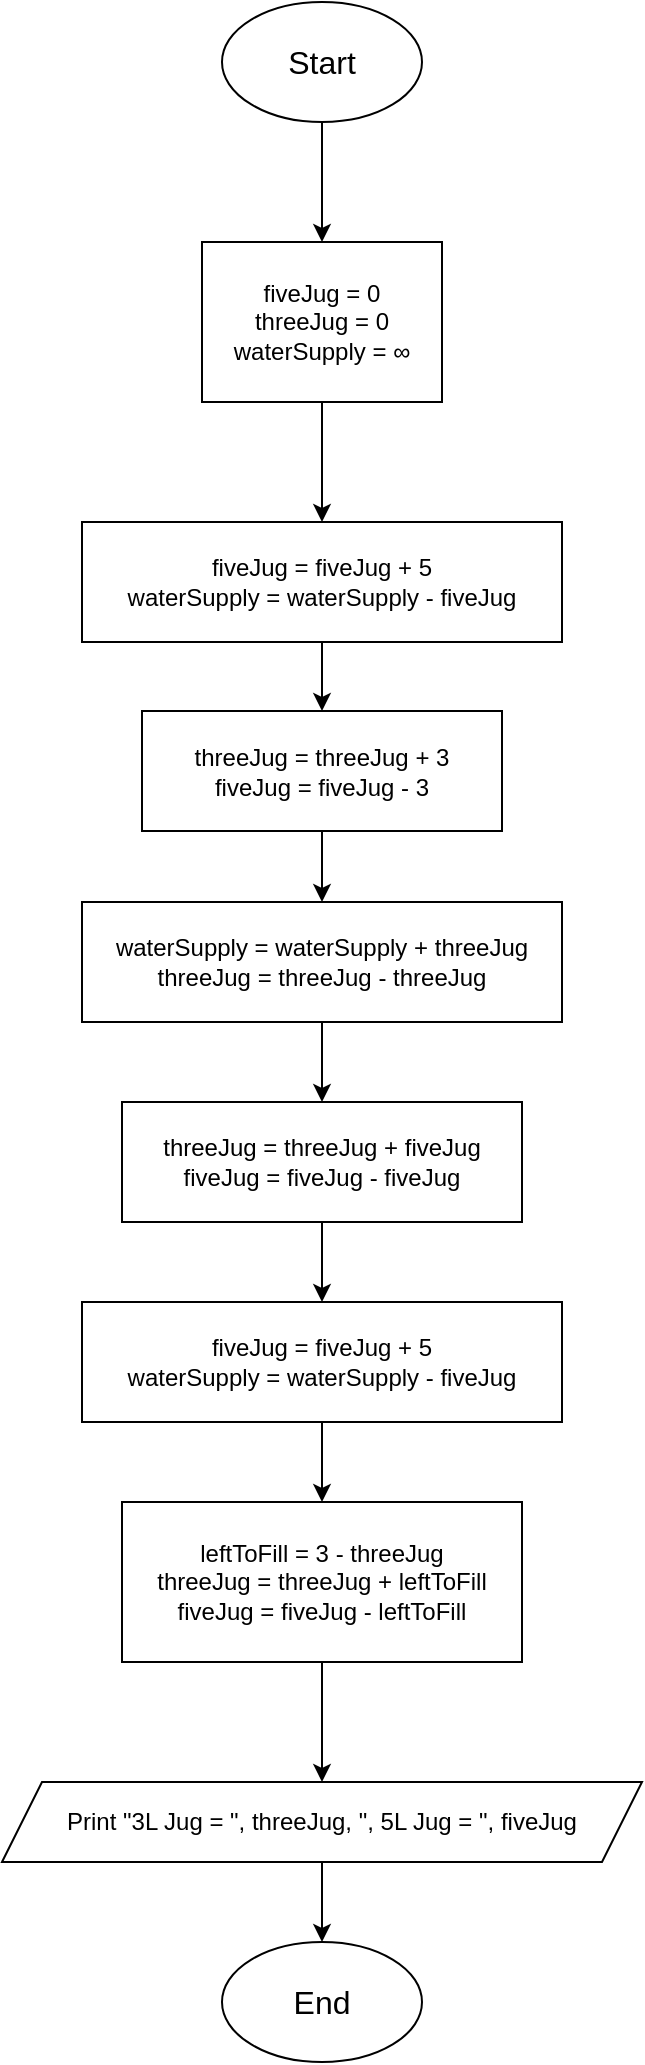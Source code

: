 <mxfile version="24.7.8">
  <diagram id="C5RBs43oDa-KdzZeNtuy" name="Page-1">
    <mxGraphModel dx="604" dy="743" grid="1" gridSize="10" guides="1" tooltips="1" connect="1" arrows="1" fold="1" page="1" pageScale="1" pageWidth="827" pageHeight="1169" math="0" shadow="0">
      <root>
        <mxCell id="WIyWlLk6GJQsqaUBKTNV-0" />
        <mxCell id="WIyWlLk6GJQsqaUBKTNV-1" parent="WIyWlLk6GJQsqaUBKTNV-0" />
        <mxCell id="xRERBsMlyf0qh0sPlx4--10" value="" style="edgeStyle=orthogonalEdgeStyle;rounded=0;orthogonalLoop=1;jettySize=auto;html=1;" edge="1" parent="WIyWlLk6GJQsqaUBKTNV-1" source="xRERBsMlyf0qh0sPlx4--0" target="xRERBsMlyf0qh0sPlx4--2">
          <mxGeometry relative="1" as="geometry" />
        </mxCell>
        <mxCell id="xRERBsMlyf0qh0sPlx4--0" value="Start" style="ellipse;whiteSpace=wrap;html=1;fontSize=16;" vertex="1" parent="WIyWlLk6GJQsqaUBKTNV-1">
          <mxGeometry x="364" y="69" width="100" height="60" as="geometry" />
        </mxCell>
        <mxCell id="xRERBsMlyf0qh0sPlx4--1" value="End" style="ellipse;whiteSpace=wrap;html=1;fontSize=16;" vertex="1" parent="WIyWlLk6GJQsqaUBKTNV-1">
          <mxGeometry x="364" y="1039" width="100" height="60" as="geometry" />
        </mxCell>
        <mxCell id="xRERBsMlyf0qh0sPlx4--11" value="" style="edgeStyle=orthogonalEdgeStyle;rounded=0;orthogonalLoop=1;jettySize=auto;html=1;" edge="1" parent="WIyWlLk6GJQsqaUBKTNV-1" source="xRERBsMlyf0qh0sPlx4--2" target="xRERBsMlyf0qh0sPlx4--3">
          <mxGeometry relative="1" as="geometry" />
        </mxCell>
        <mxCell id="xRERBsMlyf0qh0sPlx4--2" value="&lt;div&gt;fiveJug = 0&lt;/div&gt;&lt;div&gt;threeJug = 0&lt;/div&gt;&lt;div&gt;waterSupply = ∞&lt;/div&gt;" style="rounded=0;whiteSpace=wrap;html=1;" vertex="1" parent="WIyWlLk6GJQsqaUBKTNV-1">
          <mxGeometry x="354" y="189" width="120" height="80" as="geometry" />
        </mxCell>
        <mxCell id="xRERBsMlyf0qh0sPlx4--12" value="" style="edgeStyle=orthogonalEdgeStyle;rounded=0;orthogonalLoop=1;jettySize=auto;html=1;" edge="1" parent="WIyWlLk6GJQsqaUBKTNV-1" source="xRERBsMlyf0qh0sPlx4--3" target="xRERBsMlyf0qh0sPlx4--4">
          <mxGeometry relative="1" as="geometry" />
        </mxCell>
        <mxCell id="xRERBsMlyf0qh0sPlx4--3" value="&lt;div&gt;fiveJug = fiveJug + 5&lt;/div&gt;&lt;div&gt;waterSupply = waterSupply - fiveJug&lt;/div&gt;" style="rounded=0;whiteSpace=wrap;html=1;" vertex="1" parent="WIyWlLk6GJQsqaUBKTNV-1">
          <mxGeometry x="294" y="329" width="240" height="60" as="geometry" />
        </mxCell>
        <mxCell id="xRERBsMlyf0qh0sPlx4--13" value="" style="edgeStyle=orthogonalEdgeStyle;rounded=0;orthogonalLoop=1;jettySize=auto;html=1;" edge="1" parent="WIyWlLk6GJQsqaUBKTNV-1" source="xRERBsMlyf0qh0sPlx4--4" target="xRERBsMlyf0qh0sPlx4--5">
          <mxGeometry relative="1" as="geometry" />
        </mxCell>
        <mxCell id="xRERBsMlyf0qh0sPlx4--4" value="&lt;div&gt;threeJug = threeJug + 3&lt;/div&gt;&lt;div&gt;fiveJug = fiveJug - 3&lt;/div&gt;" style="rounded=0;whiteSpace=wrap;html=1;" vertex="1" parent="WIyWlLk6GJQsqaUBKTNV-1">
          <mxGeometry x="324" y="423.5" width="180" height="60" as="geometry" />
        </mxCell>
        <mxCell id="xRERBsMlyf0qh0sPlx4--14" value="" style="edgeStyle=orthogonalEdgeStyle;rounded=0;orthogonalLoop=1;jettySize=auto;html=1;" edge="1" parent="WIyWlLk6GJQsqaUBKTNV-1" source="xRERBsMlyf0qh0sPlx4--5" target="xRERBsMlyf0qh0sPlx4--6">
          <mxGeometry relative="1" as="geometry" />
        </mxCell>
        <mxCell id="xRERBsMlyf0qh0sPlx4--5" value="&lt;div&gt;waterSupply = waterSupply + threeJug&lt;/div&gt;&lt;div&gt;threeJug = threeJug - threeJug&lt;/div&gt;" style="rounded=0;whiteSpace=wrap;html=1;" vertex="1" parent="WIyWlLk6GJQsqaUBKTNV-1">
          <mxGeometry x="294" y="519" width="240" height="60" as="geometry" />
        </mxCell>
        <mxCell id="xRERBsMlyf0qh0sPlx4--15" value="" style="edgeStyle=orthogonalEdgeStyle;rounded=0;orthogonalLoop=1;jettySize=auto;html=1;" edge="1" parent="WIyWlLk6GJQsqaUBKTNV-1" source="xRERBsMlyf0qh0sPlx4--6" target="xRERBsMlyf0qh0sPlx4--7">
          <mxGeometry relative="1" as="geometry" />
        </mxCell>
        <mxCell id="xRERBsMlyf0qh0sPlx4--6" value="&lt;div&gt;threeJug = threeJug + fiveJug&lt;/div&gt;&lt;div&gt;fiveJug = fiveJug - fiveJug&lt;/div&gt;" style="rounded=0;whiteSpace=wrap;html=1;" vertex="1" parent="WIyWlLk6GJQsqaUBKTNV-1">
          <mxGeometry x="314" y="619" width="200" height="60" as="geometry" />
        </mxCell>
        <mxCell id="xRERBsMlyf0qh0sPlx4--16" value="" style="edgeStyle=orthogonalEdgeStyle;rounded=0;orthogonalLoop=1;jettySize=auto;html=1;" edge="1" parent="WIyWlLk6GJQsqaUBKTNV-1" source="xRERBsMlyf0qh0sPlx4--7" target="xRERBsMlyf0qh0sPlx4--8">
          <mxGeometry relative="1" as="geometry" />
        </mxCell>
        <mxCell id="xRERBsMlyf0qh0sPlx4--7" value="&lt;div&gt;fiveJug = fiveJug + 5&lt;/div&gt;&lt;div&gt;waterSupply = waterSupply - fiveJug&lt;/div&gt;" style="rounded=0;whiteSpace=wrap;html=1;" vertex="1" parent="WIyWlLk6GJQsqaUBKTNV-1">
          <mxGeometry x="294" y="719" width="240" height="60" as="geometry" />
        </mxCell>
        <mxCell id="xRERBsMlyf0qh0sPlx4--17" value="" style="edgeStyle=orthogonalEdgeStyle;rounded=0;orthogonalLoop=1;jettySize=auto;html=1;" edge="1" parent="WIyWlLk6GJQsqaUBKTNV-1" source="xRERBsMlyf0qh0sPlx4--8" target="xRERBsMlyf0qh0sPlx4--9">
          <mxGeometry relative="1" as="geometry" />
        </mxCell>
        <mxCell id="xRERBsMlyf0qh0sPlx4--8" value="&lt;div&gt;leftToFill = 3 - threeJug&lt;/div&gt;&lt;div&gt;threeJug = threeJug + leftToFill&lt;/div&gt;&lt;div&gt;fiveJug = fiveJug - leftToFill&lt;/div&gt;" style="rounded=0;whiteSpace=wrap;html=1;" vertex="1" parent="WIyWlLk6GJQsqaUBKTNV-1">
          <mxGeometry x="314" y="819" width="200" height="80" as="geometry" />
        </mxCell>
        <mxCell id="xRERBsMlyf0qh0sPlx4--18" value="" style="edgeStyle=orthogonalEdgeStyle;rounded=0;orthogonalLoop=1;jettySize=auto;html=1;" edge="1" parent="WIyWlLk6GJQsqaUBKTNV-1" source="xRERBsMlyf0qh0sPlx4--9" target="xRERBsMlyf0qh0sPlx4--1">
          <mxGeometry relative="1" as="geometry" />
        </mxCell>
        <mxCell id="xRERBsMlyf0qh0sPlx4--9" value="Print &quot;3L Jug = &quot;, threeJug, &quot;, 5L Jug = &quot;, fiveJug" style="shape=parallelogram;perimeter=parallelogramPerimeter;whiteSpace=wrap;html=1;fixedSize=1;" vertex="1" parent="WIyWlLk6GJQsqaUBKTNV-1">
          <mxGeometry x="254" y="959" width="320" height="40" as="geometry" />
        </mxCell>
      </root>
    </mxGraphModel>
  </diagram>
</mxfile>
